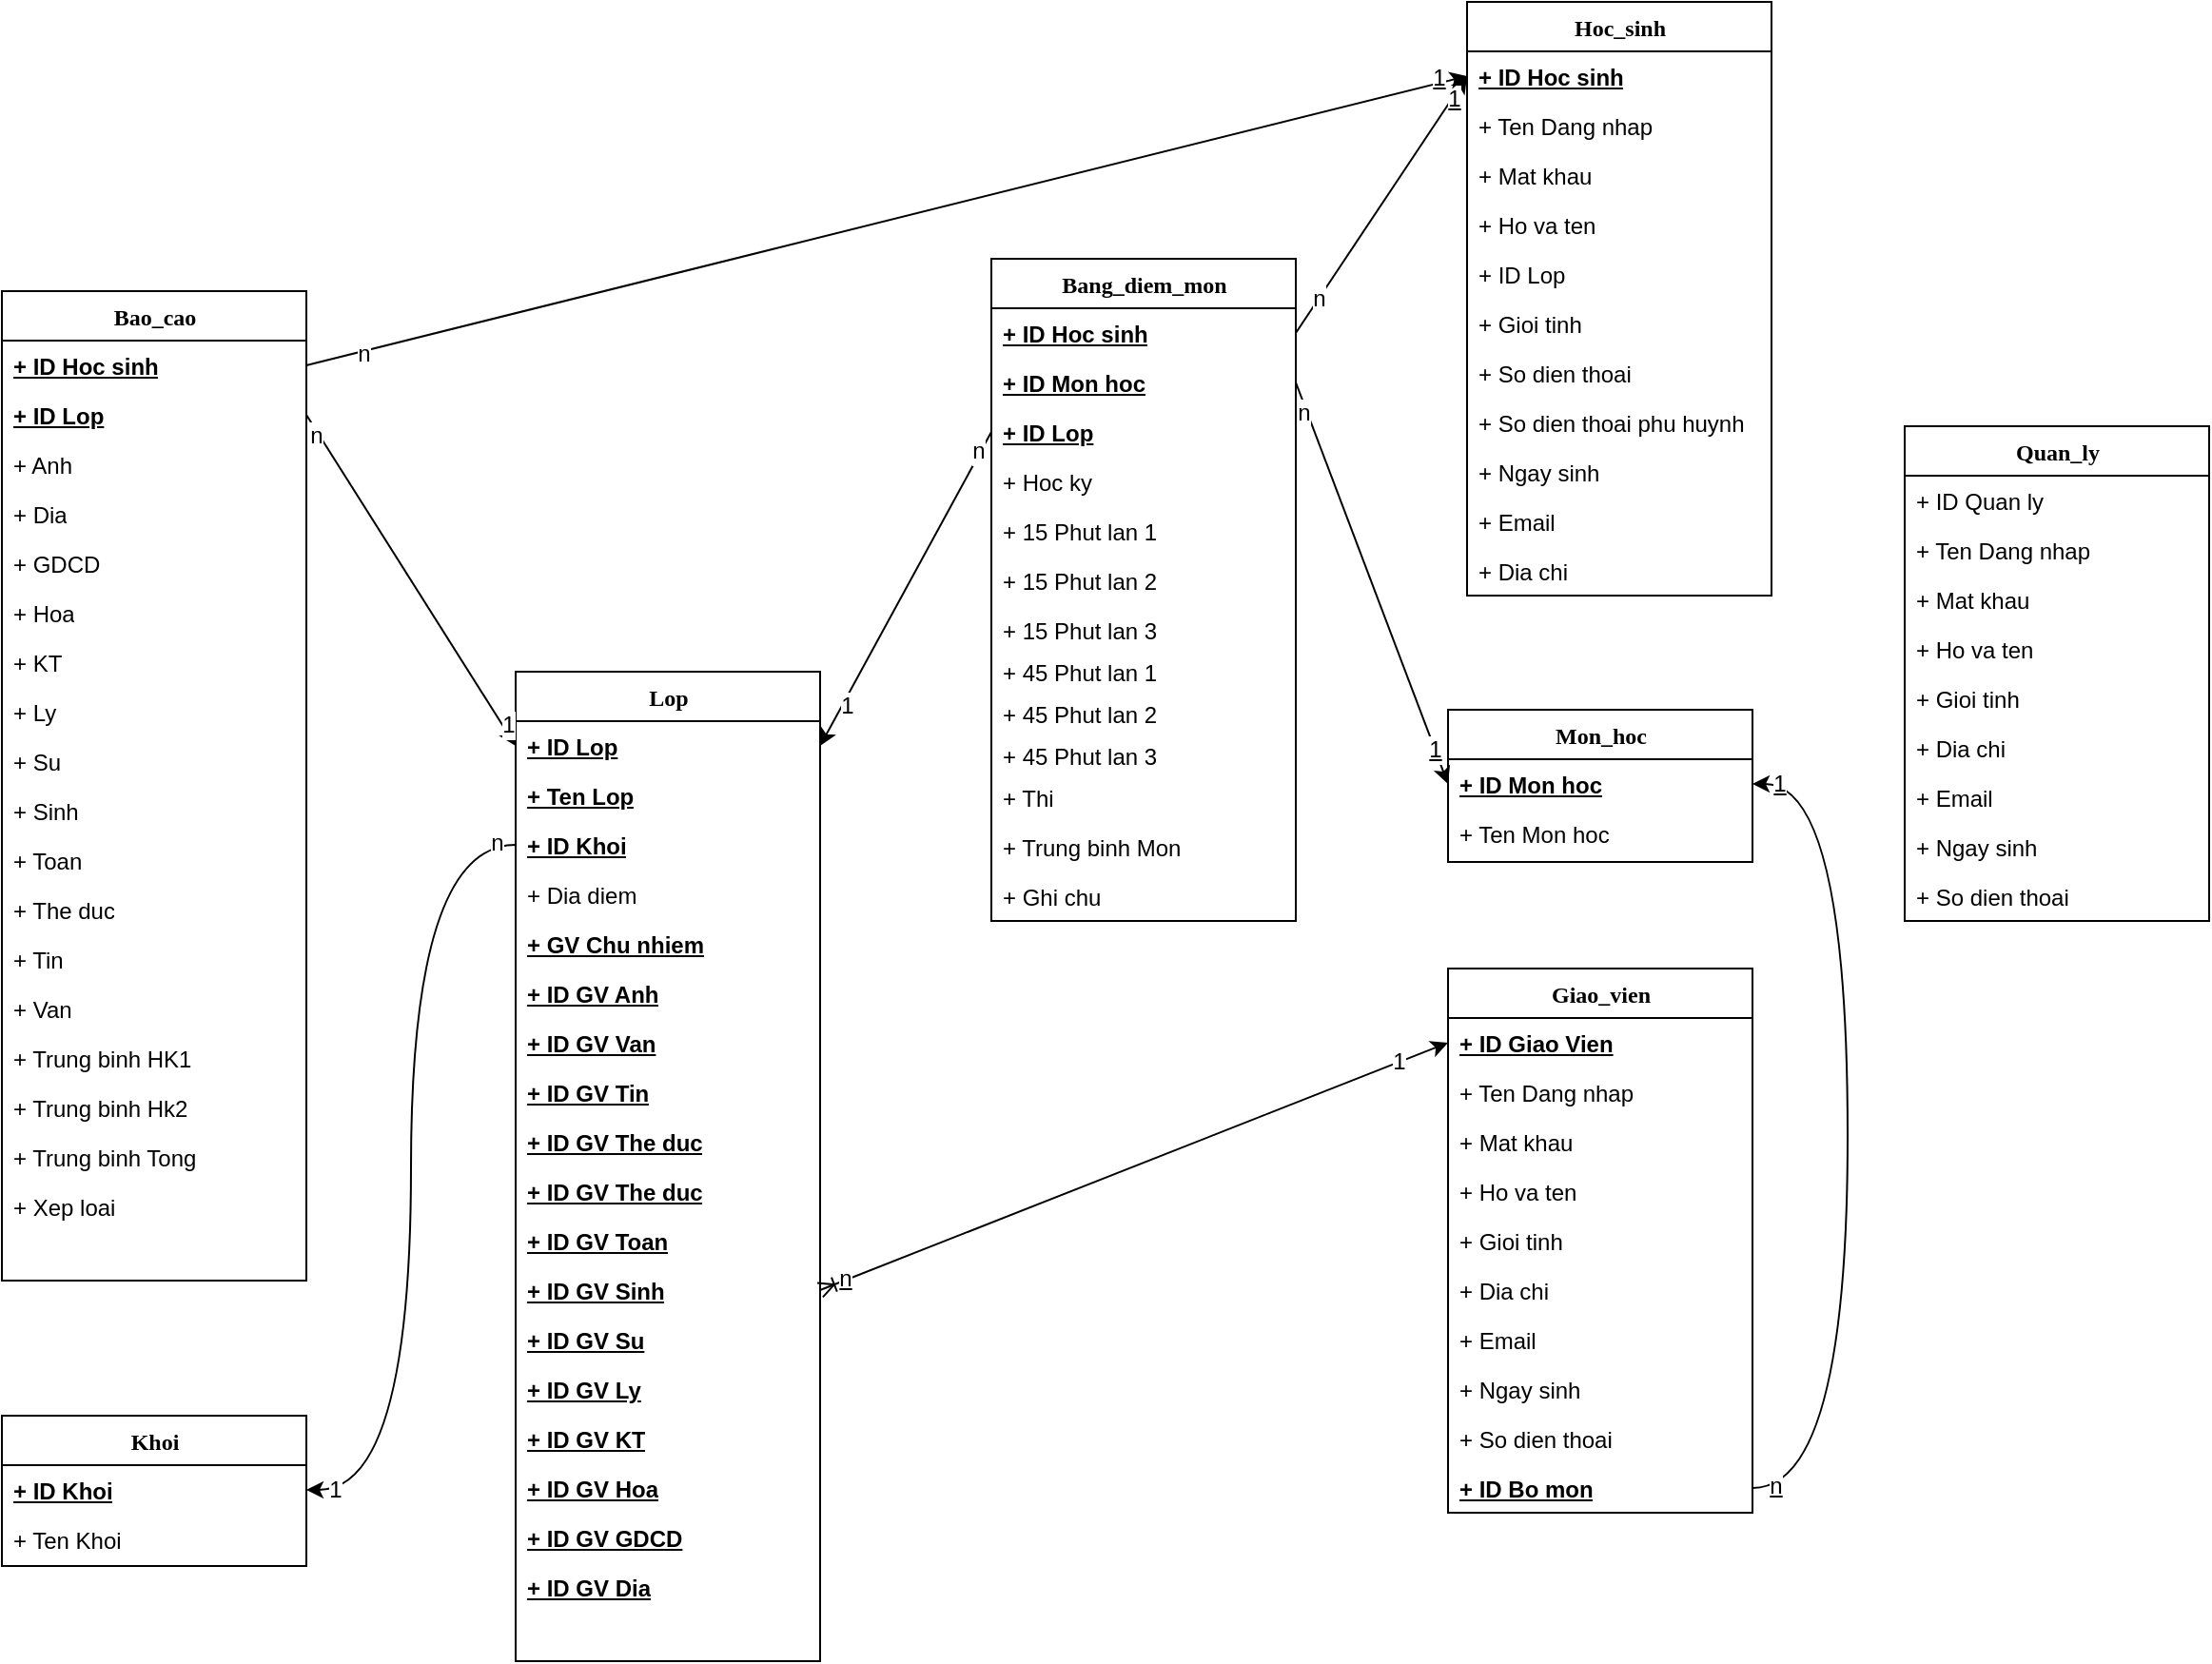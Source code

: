 <mxfile version="12.4.3" type="device" pages="1"><diagram name="Page-1" id="9f46799a-70d6-7492-0946-bef42562c5a5"><mxGraphModel dx="2522" dy="1563" grid="1" gridSize="10" guides="1" tooltips="1" connect="1" arrows="1" fold="1" page="1" pageScale="1" pageWidth="1100" pageHeight="850" background="#ffffff" math="0" shadow="0"><root><mxCell id="0"/><mxCell id="1" parent="0"/><mxCell id="78961159f06e98e8-17" value="Giao_vien" style="swimlane;html=1;fontStyle=1;align=center;verticalAlign=top;childLayout=stackLayout;horizontal=1;startSize=26;horizontalStack=0;resizeParent=1;resizeLast=0;collapsible=1;marginBottom=0;swimlaneFillColor=#ffffff;rounded=0;shadow=0;comic=0;labelBackgroundColor=none;strokeWidth=1;fillColor=none;fontFamily=Verdana;fontSize=12" parent="1" vertex="1"><mxGeometry x="360" y="-94" width="160" height="286" as="geometry"><mxRectangle x="360" y="-94" width="100" height="26" as="alternateBounds"/></mxGeometry></mxCell><mxCell id="78961159f06e98e8-21" value="+ ID Giao Vien" style="text;html=1;strokeColor=none;fillColor=none;align=left;verticalAlign=top;spacingLeft=4;spacingRight=4;whiteSpace=wrap;overflow=hidden;rotatable=0;points=[[0,0.5],[1,0.5]];portConstraint=eastwest;fontStyle=5" parent="78961159f06e98e8-17" vertex="1"><mxGeometry y="26" width="160" height="26" as="geometry"/></mxCell><mxCell id="T9Gsi1MG2eronuH9tcHb-164" value="+ Ten Dang nhap" style="text;html=1;strokeColor=none;fillColor=none;align=left;verticalAlign=top;spacingLeft=4;spacingRight=4;whiteSpace=wrap;overflow=hidden;rotatable=0;points=[[0,0.5],[1,0.5]];portConstraint=eastwest;" parent="78961159f06e98e8-17" vertex="1"><mxGeometry y="52" width="160" height="26" as="geometry"/></mxCell><mxCell id="T9Gsi1MG2eronuH9tcHb-165" value="+ Mat khau" style="text;html=1;strokeColor=none;fillColor=none;align=left;verticalAlign=top;spacingLeft=4;spacingRight=4;whiteSpace=wrap;overflow=hidden;rotatable=0;points=[[0,0.5],[1,0.5]];portConstraint=eastwest;" parent="78961159f06e98e8-17" vertex="1"><mxGeometry y="78" width="160" height="26" as="geometry"/></mxCell><mxCell id="T9Gsi1MG2eronuH9tcHb-166" value="+ Ho va ten" style="text;html=1;strokeColor=none;fillColor=none;align=left;verticalAlign=top;spacingLeft=4;spacingRight=4;whiteSpace=wrap;overflow=hidden;rotatable=0;points=[[0,0.5],[1,0.5]];portConstraint=eastwest;" parent="78961159f06e98e8-17" vertex="1"><mxGeometry y="104" width="160" height="26" as="geometry"/></mxCell><mxCell id="T9Gsi1MG2eronuH9tcHb-167" value="+ Gioi tinh" style="text;html=1;strokeColor=none;fillColor=none;align=left;verticalAlign=top;spacingLeft=4;spacingRight=4;whiteSpace=wrap;overflow=hidden;rotatable=0;points=[[0,0.5],[1,0.5]];portConstraint=eastwest;" parent="78961159f06e98e8-17" vertex="1"><mxGeometry y="130" width="160" height="26" as="geometry"/></mxCell><mxCell id="T9Gsi1MG2eronuH9tcHb-171" value="+ Dia chi" style="text;html=1;strokeColor=none;fillColor=none;align=left;verticalAlign=top;spacingLeft=4;spacingRight=4;whiteSpace=wrap;overflow=hidden;rotatable=0;points=[[0,0.5],[1,0.5]];portConstraint=eastwest;" parent="78961159f06e98e8-17" vertex="1"><mxGeometry y="156" width="160" height="26" as="geometry"/></mxCell><mxCell id="T9Gsi1MG2eronuH9tcHb-170" value="+ Email" style="text;html=1;strokeColor=none;fillColor=none;align=left;verticalAlign=top;spacingLeft=4;spacingRight=4;whiteSpace=wrap;overflow=hidden;rotatable=0;points=[[0,0.5],[1,0.5]];portConstraint=eastwest;" parent="78961159f06e98e8-17" vertex="1"><mxGeometry y="182" width="160" height="26" as="geometry"/></mxCell><mxCell id="T9Gsi1MG2eronuH9tcHb-169" value="+ Ngay sinh" style="text;html=1;strokeColor=none;fillColor=none;align=left;verticalAlign=top;spacingLeft=4;spacingRight=4;whiteSpace=wrap;overflow=hidden;rotatable=0;points=[[0,0.5],[1,0.5]];portConstraint=eastwest;" parent="78961159f06e98e8-17" vertex="1"><mxGeometry y="208" width="160" height="26" as="geometry"/></mxCell><mxCell id="T9Gsi1MG2eronuH9tcHb-168" value="+ So dien thoai" style="text;html=1;strokeColor=none;fillColor=none;align=left;verticalAlign=top;spacingLeft=4;spacingRight=4;whiteSpace=wrap;overflow=hidden;rotatable=0;points=[[0,0.5],[1,0.5]];portConstraint=eastwest;" parent="78961159f06e98e8-17" vertex="1"><mxGeometry y="234" width="160" height="26" as="geometry"/></mxCell><mxCell id="78961159f06e98e8-24" value="+ ID Bo mon" style="text;html=1;strokeColor=none;fillColor=none;align=left;verticalAlign=top;spacingLeft=4;spacingRight=4;whiteSpace=wrap;overflow=hidden;rotatable=0;points=[[0,0.5],[1,0.5]];portConstraint=eastwest;fontStyle=5" parent="78961159f06e98e8-17" vertex="1"><mxGeometry y="260" width="160" height="26" as="geometry"/></mxCell><mxCell id="78961159f06e98e8-30" value="Hoc_sinh" style="swimlane;html=1;fontStyle=1;align=center;verticalAlign=top;childLayout=stackLayout;horizontal=1;startSize=26;horizontalStack=0;resizeParent=1;resizeLast=0;collapsible=1;marginBottom=0;swimlaneFillColor=#ffffff;rounded=0;shadow=0;comic=0;labelBackgroundColor=none;strokeWidth=1;fillColor=none;fontFamily=Verdana;fontSize=12" parent="1" vertex="1"><mxGeometry x="370" y="-602" width="160" height="312" as="geometry"/></mxCell><mxCell id="78961159f06e98e8-31" value="+ ID Hoc sinh" style="text;html=1;strokeColor=none;fillColor=none;align=left;verticalAlign=top;spacingLeft=4;spacingRight=4;whiteSpace=wrap;overflow=hidden;rotatable=0;points=[[0,0.5],[1,0.5]];portConstraint=eastwest;fontStyle=5" parent="78961159f06e98e8-30" vertex="1"><mxGeometry y="26" width="160" height="26" as="geometry"/></mxCell><mxCell id="T9Gsi1MG2eronuH9tcHb-43" value="+ Ten Dang nhap" style="text;html=1;strokeColor=none;fillColor=none;align=left;verticalAlign=top;spacingLeft=4;spacingRight=4;whiteSpace=wrap;overflow=hidden;rotatable=0;points=[[0,0.5],[1,0.5]];portConstraint=eastwest;" parent="78961159f06e98e8-30" vertex="1"><mxGeometry y="52" width="160" height="26" as="geometry"/></mxCell><mxCell id="T9Gsi1MG2eronuH9tcHb-44" value="+ Mat khau" style="text;html=1;strokeColor=none;fillColor=none;align=left;verticalAlign=top;spacingLeft=4;spacingRight=4;whiteSpace=wrap;overflow=hidden;rotatable=0;points=[[0,0.5],[1,0.5]];portConstraint=eastwest;" parent="78961159f06e98e8-30" vertex="1"><mxGeometry y="78" width="160" height="26" as="geometry"/></mxCell><mxCell id="T9Gsi1MG2eronuH9tcHb-46" value="+ Ho va ten" style="text;html=1;strokeColor=none;fillColor=none;align=left;verticalAlign=top;spacingLeft=4;spacingRight=4;whiteSpace=wrap;overflow=hidden;rotatable=0;points=[[0,0.5],[1,0.5]];portConstraint=eastwest;" parent="78961159f06e98e8-30" vertex="1"><mxGeometry y="104" width="160" height="26" as="geometry"/></mxCell><mxCell id="T9Gsi1MG2eronuH9tcHb-8" value="+ ID Lop" style="text;html=1;strokeColor=none;fillColor=none;align=left;verticalAlign=top;spacingLeft=4;spacingRight=4;whiteSpace=wrap;overflow=hidden;rotatable=0;points=[[0,0.5],[1,0.5]];portConstraint=eastwest;" parent="78961159f06e98e8-30" vertex="1"><mxGeometry y="130" width="160" height="26" as="geometry"/></mxCell><mxCell id="78961159f06e98e8-25" value="+ Gioi tinh" style="text;html=1;strokeColor=none;fillColor=none;align=left;verticalAlign=top;spacingLeft=4;spacingRight=4;whiteSpace=wrap;overflow=hidden;rotatable=0;points=[[0,0.5],[1,0.5]];portConstraint=eastwest;" parent="78961159f06e98e8-30" vertex="1"><mxGeometry y="156" width="160" height="26" as="geometry"/></mxCell><mxCell id="T9Gsi1MG2eronuH9tcHb-153" value="+ So dien thoai" style="text;html=1;strokeColor=none;fillColor=none;align=left;verticalAlign=top;spacingLeft=4;spacingRight=4;whiteSpace=wrap;overflow=hidden;rotatable=0;points=[[0,0.5],[1,0.5]];portConstraint=eastwest;" parent="78961159f06e98e8-30" vertex="1"><mxGeometry y="182" width="160" height="26" as="geometry"/></mxCell><mxCell id="T9Gsi1MG2eronuH9tcHb-49" value="+ So dien thoai phu huynh" style="text;html=1;strokeColor=none;fillColor=none;align=left;verticalAlign=top;spacingLeft=4;spacingRight=4;whiteSpace=wrap;overflow=hidden;rotatable=0;points=[[0,0.5],[1,0.5]];portConstraint=eastwest;" parent="78961159f06e98e8-30" vertex="1"><mxGeometry y="208" width="160" height="26" as="geometry"/></mxCell><mxCell id="T9Gsi1MG2eronuH9tcHb-152" value="+ Ngay sinh" style="text;html=1;strokeColor=none;fillColor=none;align=left;verticalAlign=top;spacingLeft=4;spacingRight=4;whiteSpace=wrap;overflow=hidden;rotatable=0;points=[[0,0.5],[1,0.5]];portConstraint=eastwest;" parent="78961159f06e98e8-30" vertex="1"><mxGeometry y="234" width="160" height="26" as="geometry"/></mxCell><mxCell id="T9Gsi1MG2eronuH9tcHb-154" value="+ Email" style="text;html=1;strokeColor=none;fillColor=none;align=left;verticalAlign=top;spacingLeft=4;spacingRight=4;whiteSpace=wrap;overflow=hidden;rotatable=0;points=[[0,0.5],[1,0.5]];portConstraint=eastwest;" parent="78961159f06e98e8-30" vertex="1"><mxGeometry y="260" width="160" height="26" as="geometry"/></mxCell><mxCell id="T9Gsi1MG2eronuH9tcHb-155" value="+ Dia chi" style="text;html=1;strokeColor=none;fillColor=none;align=left;verticalAlign=top;spacingLeft=4;spacingRight=4;whiteSpace=wrap;overflow=hidden;rotatable=0;points=[[0,0.5],[1,0.5]];portConstraint=eastwest;" parent="78961159f06e98e8-30" vertex="1"><mxGeometry y="286" width="160" height="26" as="geometry"/></mxCell><mxCell id="78961159f06e98e8-43" value="Lop" style="swimlane;html=1;fontStyle=1;align=center;verticalAlign=top;childLayout=stackLayout;horizontal=1;startSize=26;horizontalStack=0;resizeParent=1;resizeLast=0;collapsible=1;marginBottom=0;swimlaneFillColor=#ffffff;rounded=0;shadow=0;comic=0;labelBackgroundColor=none;strokeWidth=1;fillColor=none;fontFamily=Verdana;fontSize=12" parent="1" vertex="1"><mxGeometry x="-130" y="-250" width="160" height="520" as="geometry"/></mxCell><mxCell id="78961159f06e98e8-44" value="+ ID Lop" style="text;html=1;strokeColor=none;fillColor=none;align=left;verticalAlign=top;spacingLeft=4;spacingRight=4;whiteSpace=wrap;overflow=hidden;rotatable=0;points=[[0,0.5],[1,0.5]];portConstraint=eastwest;fontStyle=5" parent="78961159f06e98e8-43" vertex="1"><mxGeometry y="26" width="160" height="26" as="geometry"/></mxCell><mxCell id="78961159f06e98e8-45" value="+ Ten Lop" style="text;html=1;strokeColor=none;fillColor=none;align=left;verticalAlign=top;spacingLeft=4;spacingRight=4;whiteSpace=wrap;overflow=hidden;rotatable=0;points=[[0,0.5],[1,0.5]];portConstraint=eastwest;fontStyle=5" parent="78961159f06e98e8-43" vertex="1"><mxGeometry y="52" width="160" height="26" as="geometry"/></mxCell><mxCell id="78961159f06e98e8-50" value="+ ID Khoi" style="text;html=1;strokeColor=none;fillColor=none;align=left;verticalAlign=top;spacingLeft=4;spacingRight=4;whiteSpace=wrap;overflow=hidden;rotatable=0;points=[[0,0.5],[1,0.5]];portConstraint=eastwest;fontStyle=5" parent="78961159f06e98e8-43" vertex="1"><mxGeometry y="78" width="160" height="26" as="geometry"/></mxCell><mxCell id="78961159f06e98e8-49" value="+ Dia diem" style="text;html=1;strokeColor=none;fillColor=none;align=left;verticalAlign=top;spacingLeft=4;spacingRight=4;whiteSpace=wrap;overflow=hidden;rotatable=0;points=[[0,0.5],[1,0.5]];portConstraint=eastwest;" parent="78961159f06e98e8-43" vertex="1"><mxGeometry y="104" width="160" height="26" as="geometry"/></mxCell><mxCell id="T9Gsi1MG2eronuH9tcHb-10" value="+ GV Chu nhiem" style="text;html=1;strokeColor=none;fillColor=none;align=left;verticalAlign=top;spacingLeft=4;spacingRight=4;whiteSpace=wrap;overflow=hidden;rotatable=0;points=[[0,0.5],[1,0.5]];portConstraint=eastwest;fontStyle=5" parent="78961159f06e98e8-43" vertex="1"><mxGeometry y="130" width="160" height="26" as="geometry"/></mxCell><mxCell id="T9Gsi1MG2eronuH9tcHb-193" value="+ ID GV Anh" style="text;html=1;strokeColor=none;fillColor=none;align=left;verticalAlign=top;spacingLeft=4;spacingRight=4;whiteSpace=wrap;overflow=hidden;rotatable=0;points=[[0,0.5],[1,0.5]];portConstraint=eastwest;fontStyle=5" parent="78961159f06e98e8-43" vertex="1"><mxGeometry y="156" width="160" height="26" as="geometry"/></mxCell><mxCell id="T9Gsi1MG2eronuH9tcHb-204" value="+ ID GV Van" style="text;html=1;strokeColor=none;fillColor=none;align=left;verticalAlign=top;spacingLeft=4;spacingRight=4;whiteSpace=wrap;overflow=hidden;rotatable=0;points=[[0,0.5],[1,0.5]];portConstraint=eastwest;fontStyle=5" parent="78961159f06e98e8-43" vertex="1"><mxGeometry y="182" width="160" height="26" as="geometry"/></mxCell><mxCell id="T9Gsi1MG2eronuH9tcHb-203" value="+ ID GV Tin" style="text;html=1;strokeColor=none;fillColor=none;align=left;verticalAlign=top;spacingLeft=4;spacingRight=4;whiteSpace=wrap;overflow=hidden;rotatable=0;points=[[0,0.5],[1,0.5]];portConstraint=eastwest;fontStyle=5" parent="78961159f06e98e8-43" vertex="1"><mxGeometry y="208" width="160" height="26" as="geometry"/></mxCell><mxCell id="T9Gsi1MG2eronuH9tcHb-228" value="+ ID GV The duc" style="text;html=1;strokeColor=none;fillColor=none;align=left;verticalAlign=top;spacingLeft=4;spacingRight=4;whiteSpace=wrap;overflow=hidden;rotatable=0;points=[[0,0.5],[1,0.5]];portConstraint=eastwest;fontStyle=5" parent="78961159f06e98e8-43" vertex="1"><mxGeometry y="234" width="160" height="26" as="geometry"/></mxCell><mxCell id="T9Gsi1MG2eronuH9tcHb-202" value="+ ID GV The duc" style="text;html=1;strokeColor=none;fillColor=none;align=left;verticalAlign=top;spacingLeft=4;spacingRight=4;whiteSpace=wrap;overflow=hidden;rotatable=0;points=[[0,0.5],[1,0.5]];portConstraint=eastwest;fontStyle=5" parent="78961159f06e98e8-43" vertex="1"><mxGeometry y="260" width="160" height="26" as="geometry"/></mxCell><mxCell id="T9Gsi1MG2eronuH9tcHb-201" value="+ ID GV Toan" style="text;html=1;strokeColor=none;fillColor=none;align=left;verticalAlign=top;spacingLeft=4;spacingRight=4;whiteSpace=wrap;overflow=hidden;rotatable=0;points=[[0,0.5],[1,0.5]];portConstraint=eastwest;fontStyle=5" parent="78961159f06e98e8-43" vertex="1"><mxGeometry y="286" width="160" height="26" as="geometry"/></mxCell><mxCell id="T9Gsi1MG2eronuH9tcHb-200" value="+ ID GV Sinh" style="text;html=1;strokeColor=none;fillColor=none;align=left;verticalAlign=top;spacingLeft=4;spacingRight=4;whiteSpace=wrap;overflow=hidden;rotatable=0;points=[[0,0.5],[1,0.5]];portConstraint=eastwest;fontStyle=5" parent="78961159f06e98e8-43" vertex="1"><mxGeometry y="312" width="160" height="26" as="geometry"/></mxCell><mxCell id="T9Gsi1MG2eronuH9tcHb-199" value="+ ID GV Su" style="text;html=1;strokeColor=none;fillColor=none;align=left;verticalAlign=top;spacingLeft=4;spacingRight=4;whiteSpace=wrap;overflow=hidden;rotatable=0;points=[[0,0.5],[1,0.5]];portConstraint=eastwest;fontStyle=5" parent="78961159f06e98e8-43" vertex="1"><mxGeometry y="338" width="160" height="26" as="geometry"/></mxCell><mxCell id="T9Gsi1MG2eronuH9tcHb-198" value="+ ID GV Ly" style="text;html=1;strokeColor=none;fillColor=none;align=left;verticalAlign=top;spacingLeft=4;spacingRight=4;whiteSpace=wrap;overflow=hidden;rotatable=0;points=[[0,0.5],[1,0.5]];portConstraint=eastwest;fontStyle=5" parent="78961159f06e98e8-43" vertex="1"><mxGeometry y="364" width="160" height="26" as="geometry"/></mxCell><mxCell id="T9Gsi1MG2eronuH9tcHb-197" value="+ ID GV KT" style="text;html=1;strokeColor=none;fillColor=none;align=left;verticalAlign=top;spacingLeft=4;spacingRight=4;whiteSpace=wrap;overflow=hidden;rotatable=0;points=[[0,0.5],[1,0.5]];portConstraint=eastwest;fontStyle=5" parent="78961159f06e98e8-43" vertex="1"><mxGeometry y="390" width="160" height="26" as="geometry"/></mxCell><mxCell id="T9Gsi1MG2eronuH9tcHb-196" value="+ ID GV Hoa" style="text;html=1;strokeColor=none;fillColor=none;align=left;verticalAlign=top;spacingLeft=4;spacingRight=4;whiteSpace=wrap;overflow=hidden;rotatable=0;points=[[0,0.5],[1,0.5]];portConstraint=eastwest;fontStyle=5" parent="78961159f06e98e8-43" vertex="1"><mxGeometry y="416" width="160" height="26" as="geometry"/></mxCell><mxCell id="T9Gsi1MG2eronuH9tcHb-195" value="+ ID GV GDCD" style="text;html=1;strokeColor=none;fillColor=none;align=left;verticalAlign=top;spacingLeft=4;spacingRight=4;whiteSpace=wrap;overflow=hidden;rotatable=0;points=[[0,0.5],[1,0.5]];portConstraint=eastwest;fontStyle=5" parent="78961159f06e98e8-43" vertex="1"><mxGeometry y="442" width="160" height="26" as="geometry"/></mxCell><mxCell id="T9Gsi1MG2eronuH9tcHb-194" value="+ ID GV Dia" style="text;html=1;strokeColor=none;fillColor=none;align=left;verticalAlign=top;spacingLeft=4;spacingRight=4;whiteSpace=wrap;overflow=hidden;rotatable=0;points=[[0,0.5],[1,0.5]];portConstraint=eastwest;fontStyle=5" parent="78961159f06e98e8-43" vertex="1"><mxGeometry y="468" width="160" height="26" as="geometry"/></mxCell><mxCell id="78961159f06e98e8-69" value="Bang_diem_mon" style="swimlane;html=1;fontStyle=1;align=center;verticalAlign=top;childLayout=stackLayout;horizontal=1;startSize=26;horizontalStack=0;resizeParent=1;resizeLast=0;collapsible=1;marginBottom=0;swimlaneFillColor=#ffffff;rounded=0;shadow=0;comic=0;labelBackgroundColor=none;strokeWidth=1;fillColor=none;fontFamily=Verdana;fontSize=12" parent="1" vertex="1"><mxGeometry x="120" y="-467" width="160" height="348" as="geometry"/></mxCell><mxCell id="78961159f06e98e8-74" value="+ ID Hoc sinh" style="text;html=1;strokeColor=none;fillColor=none;align=left;verticalAlign=top;spacingLeft=4;spacingRight=4;whiteSpace=wrap;overflow=hidden;rotatable=0;points=[[0,0.5],[1,0.5]];portConstraint=eastwest;fontStyle=5" parent="78961159f06e98e8-69" vertex="1"><mxGeometry y="26" width="160" height="26" as="geometry"/></mxCell><mxCell id="78961159f06e98e8-71" value="+ ID Mon hoc" style="text;html=1;strokeColor=none;fillColor=none;align=left;verticalAlign=top;spacingLeft=4;spacingRight=4;whiteSpace=wrap;overflow=hidden;rotatable=0;points=[[0,0.5],[1,0.5]];portConstraint=eastwest;fontStyle=5" parent="78961159f06e98e8-69" vertex="1"><mxGeometry y="52" width="160" height="26" as="geometry"/></mxCell><mxCell id="T9Gsi1MG2eronuH9tcHb-50" value="+ ID Lop" style="text;html=1;strokeColor=none;fillColor=none;align=left;verticalAlign=top;spacingLeft=4;spacingRight=4;whiteSpace=wrap;overflow=hidden;rotatable=0;points=[[0,0.5],[1,0.5]];portConstraint=eastwest;fontStyle=5" parent="78961159f06e98e8-69" vertex="1"><mxGeometry y="78" width="160" height="26" as="geometry"/></mxCell><mxCell id="T9Gsi1MG2eronuH9tcHb-60" value="+ Hoc ky" style="text;html=1;strokeColor=none;fillColor=none;align=left;verticalAlign=top;spacingLeft=4;spacingRight=4;whiteSpace=wrap;overflow=hidden;rotatable=0;points=[[0,0.5],[1,0.5]];portConstraint=eastwest;" parent="78961159f06e98e8-69" vertex="1"><mxGeometry y="104" width="160" height="26" as="geometry"/></mxCell><mxCell id="78961159f06e98e8-75" value="+ 15 Phut lan 1" style="text;html=1;strokeColor=none;fillColor=none;align=left;verticalAlign=top;spacingLeft=4;spacingRight=4;whiteSpace=wrap;overflow=hidden;rotatable=0;points=[[0,0.5],[1,0.5]];portConstraint=eastwest;" parent="78961159f06e98e8-69" vertex="1"><mxGeometry y="130" width="160" height="26" as="geometry"/></mxCell><mxCell id="T9Gsi1MG2eronuH9tcHb-51" value="+ 15 Phut lan 2" style="text;html=1;strokeColor=none;fillColor=none;align=left;verticalAlign=top;spacingLeft=4;spacingRight=4;whiteSpace=wrap;overflow=hidden;rotatable=0;points=[[0,0.5],[1,0.5]];portConstraint=eastwest;" parent="78961159f06e98e8-69" vertex="1"><mxGeometry y="156" width="160" height="26" as="geometry"/></mxCell><mxCell id="T9Gsi1MG2eronuH9tcHb-52" value="+ 15 Phut lan 3" style="text;html=1;strokeColor=none;fillColor=none;align=left;verticalAlign=top;spacingLeft=4;spacingRight=4;whiteSpace=wrap;overflow=hidden;rotatable=0;points=[[0,0.5],[1,0.5]];portConstraint=eastwest;" parent="78961159f06e98e8-69" vertex="1"><mxGeometry y="182" width="160" height="22" as="geometry"/></mxCell><mxCell id="T9Gsi1MG2eronuH9tcHb-53" value="+ 45 Phut lan 1" style="text;html=1;strokeColor=none;fillColor=none;align=left;verticalAlign=top;spacingLeft=4;spacingRight=4;whiteSpace=wrap;overflow=hidden;rotatable=0;points=[[0,0.5],[1,0.5]];portConstraint=eastwest;" parent="78961159f06e98e8-69" vertex="1"><mxGeometry y="204" width="160" height="22" as="geometry"/></mxCell><mxCell id="T9Gsi1MG2eronuH9tcHb-54" value="+ 45 Phut lan 2" style="text;html=1;strokeColor=none;fillColor=none;align=left;verticalAlign=top;spacingLeft=4;spacingRight=4;whiteSpace=wrap;overflow=hidden;rotatable=0;points=[[0,0.5],[1,0.5]];portConstraint=eastwest;" parent="78961159f06e98e8-69" vertex="1"><mxGeometry y="226" width="160" height="22" as="geometry"/></mxCell><mxCell id="T9Gsi1MG2eronuH9tcHb-56" value="+ 45 Phut lan 3" style="text;html=1;strokeColor=none;fillColor=none;align=left;verticalAlign=top;spacingLeft=4;spacingRight=4;whiteSpace=wrap;overflow=hidden;rotatable=0;points=[[0,0.5],[1,0.5]];portConstraint=eastwest;" parent="78961159f06e98e8-69" vertex="1"><mxGeometry y="248" width="160" height="22" as="geometry"/></mxCell><mxCell id="78961159f06e98e8-76" value="+ Thi" style="text;html=1;strokeColor=none;fillColor=none;align=left;verticalAlign=top;spacingLeft=4;spacingRight=4;whiteSpace=wrap;overflow=hidden;rotatable=0;points=[[0,0.5],[1,0.5]];portConstraint=eastwest;" parent="78961159f06e98e8-69" vertex="1"><mxGeometry y="270" width="160" height="26" as="geometry"/></mxCell><mxCell id="T9Gsi1MG2eronuH9tcHb-110" value="+ Trung binh Mon" style="text;html=1;strokeColor=none;fillColor=none;align=left;verticalAlign=top;spacingLeft=4;spacingRight=4;whiteSpace=wrap;overflow=hidden;rotatable=0;points=[[0,0.5],[1,0.5]];portConstraint=eastwest;" parent="78961159f06e98e8-69" vertex="1"><mxGeometry y="296" width="160" height="26" as="geometry"/></mxCell><mxCell id="T9Gsi1MG2eronuH9tcHb-59" value="+ Ghi chu" style="text;html=1;strokeColor=none;fillColor=none;align=left;verticalAlign=top;spacingLeft=4;spacingRight=4;whiteSpace=wrap;overflow=hidden;rotatable=0;points=[[0,0.5],[1,0.5]];portConstraint=eastwest;" parent="78961159f06e98e8-69" vertex="1"><mxGeometry y="322" width="160" height="26" as="geometry"/></mxCell><mxCell id="78961159f06e98e8-82" value="Quan_ly" style="swimlane;html=1;fontStyle=1;align=center;verticalAlign=top;childLayout=stackLayout;horizontal=1;startSize=26;horizontalStack=0;resizeParent=1;resizeLast=0;collapsible=1;marginBottom=0;swimlaneFillColor=#ffffff;rounded=0;shadow=0;comic=0;labelBackgroundColor=none;strokeWidth=1;fillColor=none;fontFamily=Verdana;fontSize=12" parent="1" vertex="1"><mxGeometry x="600" y="-379" width="160" height="260" as="geometry"/></mxCell><mxCell id="78961159f06e98e8-83" value="+ ID Quan ly" style="text;html=1;strokeColor=none;fillColor=none;align=left;verticalAlign=top;spacingLeft=4;spacingRight=4;whiteSpace=wrap;overflow=hidden;rotatable=0;points=[[0,0.5],[1,0.5]];portConstraint=eastwest;" parent="78961159f06e98e8-82" vertex="1"><mxGeometry y="26" width="160" height="26" as="geometry"/></mxCell><mxCell id="T9Gsi1MG2eronuH9tcHb-183" value="+ Ten Dang nhap" style="text;html=1;strokeColor=none;fillColor=none;align=left;verticalAlign=top;spacingLeft=4;spacingRight=4;whiteSpace=wrap;overflow=hidden;rotatable=0;points=[[0,0.5],[1,0.5]];portConstraint=eastwest;" parent="78961159f06e98e8-82" vertex="1"><mxGeometry y="52" width="160" height="26" as="geometry"/></mxCell><mxCell id="T9Gsi1MG2eronuH9tcHb-185" value="+ Mat khau" style="text;html=1;strokeColor=none;fillColor=none;align=left;verticalAlign=top;spacingLeft=4;spacingRight=4;whiteSpace=wrap;overflow=hidden;rotatable=0;points=[[0,0.5],[1,0.5]];portConstraint=eastwest;" parent="78961159f06e98e8-82" vertex="1"><mxGeometry y="78" width="160" height="26" as="geometry"/></mxCell><mxCell id="T9Gsi1MG2eronuH9tcHb-186" value="+ Ho va ten" style="text;html=1;strokeColor=none;fillColor=none;align=left;verticalAlign=top;spacingLeft=4;spacingRight=4;whiteSpace=wrap;overflow=hidden;rotatable=0;points=[[0,0.5],[1,0.5]];portConstraint=eastwest;" parent="78961159f06e98e8-82" vertex="1"><mxGeometry y="104" width="160" height="26" as="geometry"/></mxCell><mxCell id="T9Gsi1MG2eronuH9tcHb-187" value="+ Gioi tinh" style="text;html=1;strokeColor=none;fillColor=none;align=left;verticalAlign=top;spacingLeft=4;spacingRight=4;whiteSpace=wrap;overflow=hidden;rotatable=0;points=[[0,0.5],[1,0.5]];portConstraint=eastwest;" parent="78961159f06e98e8-82" vertex="1"><mxGeometry y="130" width="160" height="26" as="geometry"/></mxCell><mxCell id="T9Gsi1MG2eronuH9tcHb-188" value="+ Dia chi" style="text;html=1;strokeColor=none;fillColor=none;align=left;verticalAlign=top;spacingLeft=4;spacingRight=4;whiteSpace=wrap;overflow=hidden;rotatable=0;points=[[0,0.5],[1,0.5]];portConstraint=eastwest;" parent="78961159f06e98e8-82" vertex="1"><mxGeometry y="156" width="160" height="26" as="geometry"/></mxCell><mxCell id="T9Gsi1MG2eronuH9tcHb-189" value="+ Email" style="text;html=1;strokeColor=none;fillColor=none;align=left;verticalAlign=top;spacingLeft=4;spacingRight=4;whiteSpace=wrap;overflow=hidden;rotatable=0;points=[[0,0.5],[1,0.5]];portConstraint=eastwest;" parent="78961159f06e98e8-82" vertex="1"><mxGeometry y="182" width="160" height="26" as="geometry"/></mxCell><mxCell id="T9Gsi1MG2eronuH9tcHb-190" value="+ Ngay sinh" style="text;html=1;strokeColor=none;fillColor=none;align=left;verticalAlign=top;spacingLeft=4;spacingRight=4;whiteSpace=wrap;overflow=hidden;rotatable=0;points=[[0,0.5],[1,0.5]];portConstraint=eastwest;" parent="78961159f06e98e8-82" vertex="1"><mxGeometry y="208" width="160" height="26" as="geometry"/></mxCell><mxCell id="T9Gsi1MG2eronuH9tcHb-184" value="+ So dien thoai" style="text;html=1;strokeColor=none;fillColor=none;align=left;verticalAlign=top;spacingLeft=4;spacingRight=4;whiteSpace=wrap;overflow=hidden;rotatable=0;points=[[0,0.5],[1,0.5]];portConstraint=eastwest;" parent="78961159f06e98e8-82" vertex="1"><mxGeometry y="234" width="160" height="26" as="geometry"/></mxCell><mxCell id="T9Gsi1MG2eronuH9tcHb-27" value="Mon_hoc" style="swimlane;html=1;fontStyle=1;align=center;verticalAlign=top;childLayout=stackLayout;horizontal=1;startSize=26;horizontalStack=0;resizeParent=1;resizeLast=0;collapsible=1;marginBottom=0;swimlaneFillColor=#ffffff;rounded=0;shadow=0;comic=0;labelBackgroundColor=none;strokeWidth=1;fillColor=none;fontFamily=Verdana;fontSize=12" parent="1" vertex="1"><mxGeometry x="360" y="-230" width="160" height="80" as="geometry"/></mxCell><mxCell id="T9Gsi1MG2eronuH9tcHb-28" value="+ ID Mon hoc" style="text;html=1;strokeColor=none;fillColor=none;align=left;verticalAlign=top;spacingLeft=4;spacingRight=4;whiteSpace=wrap;overflow=hidden;rotatable=0;points=[[0,0.5],[1,0.5]];portConstraint=eastwest;fontStyle=5" parent="T9Gsi1MG2eronuH9tcHb-27" vertex="1"><mxGeometry y="26" width="160" height="26" as="geometry"/></mxCell><mxCell id="T9Gsi1MG2eronuH9tcHb-29" value="+ Ten Mon hoc" style="text;html=1;strokeColor=none;fillColor=none;align=left;verticalAlign=top;spacingLeft=4;spacingRight=4;whiteSpace=wrap;overflow=hidden;rotatable=0;points=[[0,0.5],[1,0.5]];portConstraint=eastwest;" parent="T9Gsi1MG2eronuH9tcHb-27" vertex="1"><mxGeometry y="52" width="160" height="26" as="geometry"/></mxCell><mxCell id="T9Gsi1MG2eronuH9tcHb-61" value="Bao_cao" style="swimlane;html=1;fontStyle=1;align=center;verticalAlign=top;childLayout=stackLayout;horizontal=1;startSize=26;horizontalStack=0;resizeParent=1;resizeLast=0;collapsible=1;marginBottom=0;swimlaneFillColor=#ffffff;rounded=0;shadow=0;comic=0;labelBackgroundColor=none;strokeWidth=1;fillColor=none;fontFamily=Verdana;fontSize=12" parent="1" vertex="1"><mxGeometry x="-400" y="-450" width="160" height="520" as="geometry"/></mxCell><mxCell id="T9Gsi1MG2eronuH9tcHb-62" value="+ ID Hoc sinh" style="text;html=1;strokeColor=none;fillColor=none;align=left;verticalAlign=top;spacingLeft=4;spacingRight=4;whiteSpace=wrap;overflow=hidden;rotatable=0;points=[[0,0.5],[1,0.5]];portConstraint=eastwest;fontStyle=5" parent="T9Gsi1MG2eronuH9tcHb-61" vertex="1"><mxGeometry y="26" width="160" height="26" as="geometry"/></mxCell><mxCell id="T9Gsi1MG2eronuH9tcHb-64" value="+ ID Lop" style="text;html=1;strokeColor=none;fillColor=none;align=left;verticalAlign=top;spacingLeft=4;spacingRight=4;whiteSpace=wrap;overflow=hidden;rotatable=0;points=[[0,0.5],[1,0.5]];portConstraint=eastwest;fontStyle=5" parent="T9Gsi1MG2eronuH9tcHb-61" vertex="1"><mxGeometry y="52" width="160" height="26" as="geometry"/></mxCell><mxCell id="T9Gsi1MG2eronuH9tcHb-66" value="+ Anh" style="text;html=1;strokeColor=none;fillColor=none;align=left;verticalAlign=top;spacingLeft=4;spacingRight=4;whiteSpace=wrap;overflow=hidden;rotatable=0;points=[[0,0.5],[1,0.5]];portConstraint=eastwest;" parent="T9Gsi1MG2eronuH9tcHb-61" vertex="1"><mxGeometry y="78" width="160" height="26" as="geometry"/></mxCell><mxCell id="T9Gsi1MG2eronuH9tcHb-83" value="+ Dia" style="text;html=1;strokeColor=none;fillColor=none;align=left;verticalAlign=top;spacingLeft=4;spacingRight=4;whiteSpace=wrap;overflow=hidden;rotatable=0;points=[[0,0.5],[1,0.5]];portConstraint=eastwest;" parent="T9Gsi1MG2eronuH9tcHb-61" vertex="1"><mxGeometry y="104" width="160" height="26" as="geometry"/></mxCell><mxCell id="T9Gsi1MG2eronuH9tcHb-82" value="+ GDCD" style="text;html=1;strokeColor=none;fillColor=none;align=left;verticalAlign=top;spacingLeft=4;spacingRight=4;whiteSpace=wrap;overflow=hidden;rotatable=0;points=[[0,0.5],[1,0.5]];portConstraint=eastwest;" parent="T9Gsi1MG2eronuH9tcHb-61" vertex="1"><mxGeometry y="130" width="160" height="26" as="geometry"/></mxCell><mxCell id="T9Gsi1MG2eronuH9tcHb-97" value="+ Hoa" style="text;html=1;strokeColor=none;fillColor=none;align=left;verticalAlign=top;spacingLeft=4;spacingRight=4;whiteSpace=wrap;overflow=hidden;rotatable=0;points=[[0,0.5],[1,0.5]];portConstraint=eastwest;" parent="T9Gsi1MG2eronuH9tcHb-61" vertex="1"><mxGeometry y="156" width="160" height="26" as="geometry"/></mxCell><mxCell id="T9Gsi1MG2eronuH9tcHb-100" value="+ KT" style="text;html=1;strokeColor=none;fillColor=none;align=left;verticalAlign=top;spacingLeft=4;spacingRight=4;whiteSpace=wrap;overflow=hidden;rotatable=0;points=[[0,0.5],[1,0.5]];portConstraint=eastwest;" parent="T9Gsi1MG2eronuH9tcHb-61" vertex="1"><mxGeometry y="182" width="160" height="26" as="geometry"/></mxCell><mxCell id="T9Gsi1MG2eronuH9tcHb-101" value="+ Ly" style="text;html=1;strokeColor=none;fillColor=none;align=left;verticalAlign=top;spacingLeft=4;spacingRight=4;whiteSpace=wrap;overflow=hidden;rotatable=0;points=[[0,0.5],[1,0.5]];portConstraint=eastwest;" parent="T9Gsi1MG2eronuH9tcHb-61" vertex="1"><mxGeometry y="208" width="160" height="26" as="geometry"/></mxCell><mxCell id="T9Gsi1MG2eronuH9tcHb-102" value="+ Su" style="text;html=1;strokeColor=none;fillColor=none;align=left;verticalAlign=top;spacingLeft=4;spacingRight=4;whiteSpace=wrap;overflow=hidden;rotatable=0;points=[[0,0.5],[1,0.5]];portConstraint=eastwest;" parent="T9Gsi1MG2eronuH9tcHb-61" vertex="1"><mxGeometry y="234" width="160" height="26" as="geometry"/></mxCell><mxCell id="T9Gsi1MG2eronuH9tcHb-103" value="+ Sinh" style="text;html=1;strokeColor=none;fillColor=none;align=left;verticalAlign=top;spacingLeft=4;spacingRight=4;whiteSpace=wrap;overflow=hidden;rotatable=0;points=[[0,0.5],[1,0.5]];portConstraint=eastwest;" parent="T9Gsi1MG2eronuH9tcHb-61" vertex="1"><mxGeometry y="260" width="160" height="26" as="geometry"/></mxCell><mxCell id="T9Gsi1MG2eronuH9tcHb-104" value="+ Toan" style="text;html=1;strokeColor=none;fillColor=none;align=left;verticalAlign=top;spacingLeft=4;spacingRight=4;whiteSpace=wrap;overflow=hidden;rotatable=0;points=[[0,0.5],[1,0.5]];portConstraint=eastwest;" parent="T9Gsi1MG2eronuH9tcHb-61" vertex="1"><mxGeometry y="286" width="160" height="26" as="geometry"/></mxCell><mxCell id="T9Gsi1MG2eronuH9tcHb-105" value="+ The duc" style="text;html=1;strokeColor=none;fillColor=none;align=left;verticalAlign=top;spacingLeft=4;spacingRight=4;whiteSpace=wrap;overflow=hidden;rotatable=0;points=[[0,0.5],[1,0.5]];portConstraint=eastwest;" parent="T9Gsi1MG2eronuH9tcHb-61" vertex="1"><mxGeometry y="312" width="160" height="26" as="geometry"/></mxCell><mxCell id="T9Gsi1MG2eronuH9tcHb-106" value="+ Tin" style="text;html=1;strokeColor=none;fillColor=none;align=left;verticalAlign=top;spacingLeft=4;spacingRight=4;whiteSpace=wrap;overflow=hidden;rotatable=0;points=[[0,0.5],[1,0.5]];portConstraint=eastwest;" parent="T9Gsi1MG2eronuH9tcHb-61" vertex="1"><mxGeometry y="338" width="160" height="26" as="geometry"/></mxCell><mxCell id="T9Gsi1MG2eronuH9tcHb-107" value="+ Van" style="text;html=1;strokeColor=none;fillColor=none;align=left;verticalAlign=top;spacingLeft=4;spacingRight=4;whiteSpace=wrap;overflow=hidden;rotatable=0;points=[[0,0.5],[1,0.5]];portConstraint=eastwest;fontStyle=0" parent="T9Gsi1MG2eronuH9tcHb-61" vertex="1"><mxGeometry y="364" width="160" height="26" as="geometry"/></mxCell><mxCell id="T9Gsi1MG2eronuH9tcHb-99" value="+ Trung binh HK1" style="text;html=1;strokeColor=none;fillColor=none;align=left;verticalAlign=top;spacingLeft=4;spacingRight=4;whiteSpace=wrap;overflow=hidden;rotatable=0;points=[[0,0.5],[1,0.5]];portConstraint=eastwest;" parent="T9Gsi1MG2eronuH9tcHb-61" vertex="1"><mxGeometry y="390" width="160" height="26" as="geometry"/></mxCell><mxCell id="T9Gsi1MG2eronuH9tcHb-81" value="+ Trung binh Hk2" style="text;html=1;strokeColor=none;fillColor=none;align=left;verticalAlign=top;spacingLeft=4;spacingRight=4;whiteSpace=wrap;overflow=hidden;rotatable=0;points=[[0,0.5],[1,0.5]];portConstraint=eastwest;" parent="T9Gsi1MG2eronuH9tcHb-61" vertex="1"><mxGeometry y="416" width="160" height="26" as="geometry"/></mxCell><mxCell id="T9Gsi1MG2eronuH9tcHb-108" value="+ Trung binh Tong" style="text;html=1;strokeColor=none;fillColor=none;align=left;verticalAlign=top;spacingLeft=4;spacingRight=4;whiteSpace=wrap;overflow=hidden;rotatable=0;points=[[0,0.5],[1,0.5]];portConstraint=eastwest;" parent="T9Gsi1MG2eronuH9tcHb-61" vertex="1"><mxGeometry y="442" width="160" height="26" as="geometry"/></mxCell><mxCell id="T9Gsi1MG2eronuH9tcHb-109" value="+ Xep loai" style="text;html=1;strokeColor=none;fillColor=none;align=left;verticalAlign=top;spacingLeft=4;spacingRight=4;whiteSpace=wrap;overflow=hidden;rotatable=0;points=[[0,0.5],[1,0.5]];portConstraint=eastwest;" parent="T9Gsi1MG2eronuH9tcHb-61" vertex="1"><mxGeometry y="468" width="160" height="26" as="geometry"/></mxCell><mxCell id="T9Gsi1MG2eronuH9tcHb-111" value="Khoi" style="swimlane;html=1;fontStyle=1;align=center;verticalAlign=top;childLayout=stackLayout;horizontal=1;startSize=26;horizontalStack=0;resizeParent=1;resizeLast=0;collapsible=1;marginBottom=0;swimlaneFillColor=#ffffff;rounded=0;shadow=0;comic=0;labelBackgroundColor=none;strokeWidth=1;fillColor=none;fontFamily=Verdana;fontSize=12" parent="1" vertex="1"><mxGeometry x="-400" y="141" width="160" height="79" as="geometry"/></mxCell><mxCell id="T9Gsi1MG2eronuH9tcHb-112" value="+ ID Khoi" style="text;html=1;strokeColor=none;fillColor=none;align=left;verticalAlign=top;spacingLeft=4;spacingRight=4;whiteSpace=wrap;overflow=hidden;rotatable=0;points=[[0,0.5],[1,0.5]];portConstraint=eastwest;fontStyle=5" parent="T9Gsi1MG2eronuH9tcHb-111" vertex="1"><mxGeometry y="26" width="160" height="26" as="geometry"/></mxCell><mxCell id="T9Gsi1MG2eronuH9tcHb-113" value="+ Ten Khoi" style="text;html=1;strokeColor=none;fillColor=none;align=left;verticalAlign=top;spacingLeft=4;spacingRight=4;whiteSpace=wrap;overflow=hidden;rotatable=0;points=[[0,0.5],[1,0.5]];portConstraint=eastwest;" parent="T9Gsi1MG2eronuH9tcHb-111" vertex="1"><mxGeometry y="52" width="160" height="26" as="geometry"/></mxCell><mxCell id="T9Gsi1MG2eronuH9tcHb-144" style="edgeStyle=none;rounded=0;orthogonalLoop=1;jettySize=auto;html=1;exitX=0;exitY=0.5;exitDx=0;exitDy=0;entryX=1;entryY=0.5;entryDx=0;entryDy=0;startArrow=classic;startFill=1;endArrow=none;endFill=0;" parent="1" source="78961159f06e98e8-31" target="78961159f06e98e8-74" edge="1"><mxGeometry relative="1" as="geometry"/></mxCell><mxCell id="T9Gsi1MG2eronuH9tcHb-242" value="1" style="text;html=1;align=center;verticalAlign=middle;resizable=0;points=[];;labelBackgroundColor=#ffffff;fontStyle=4" parent="T9Gsi1MG2eronuH9tcHb-144" vertex="1" connectable="0"><mxGeometry x="-0.829" y="1" relative="1" as="geometry"><mxPoint as="offset"/></mxGeometry></mxCell><mxCell id="T9Gsi1MG2eronuH9tcHb-243" value="n" style="text;html=1;align=center;verticalAlign=middle;resizable=0;points=[];;labelBackgroundColor=#ffffff;" parent="T9Gsi1MG2eronuH9tcHb-144" vertex="1" connectable="0"><mxGeometry x="0.733" relative="1" as="geometry"><mxPoint as="offset"/></mxGeometry></mxCell><mxCell id="T9Gsi1MG2eronuH9tcHb-145" style="edgeStyle=none;rounded=0;orthogonalLoop=1;jettySize=auto;html=1;exitX=1;exitY=0.5;exitDx=0;exitDy=0;entryX=0;entryY=0.5;entryDx=0;entryDy=0;startArrow=classic;startFill=1;endArrow=none;endFill=0;" parent="1" source="78961159f06e98e8-44" target="T9Gsi1MG2eronuH9tcHb-50" edge="1"><mxGeometry relative="1" as="geometry"/></mxCell><mxCell id="T9Gsi1MG2eronuH9tcHb-237" value="1" style="text;html=1;align=center;verticalAlign=middle;resizable=0;points=[];;labelBackgroundColor=#ffffff;" parent="T9Gsi1MG2eronuH9tcHb-145" vertex="1" connectable="0"><mxGeometry x="-0.733" y="-2" relative="1" as="geometry"><mxPoint as="offset"/></mxGeometry></mxCell><mxCell id="T9Gsi1MG2eronuH9tcHb-238" value="n" style="text;html=1;align=center;verticalAlign=middle;resizable=0;points=[];;labelBackgroundColor=#ffffff;" parent="T9Gsi1MG2eronuH9tcHb-145" vertex="1" connectable="0"><mxGeometry x="0.866" y="2" relative="1" as="geometry"><mxPoint as="offset"/></mxGeometry></mxCell><mxCell id="T9Gsi1MG2eronuH9tcHb-146" style="edgeStyle=none;rounded=0;orthogonalLoop=1;jettySize=auto;html=1;exitX=0;exitY=0.5;exitDx=0;exitDy=0;entryX=1;entryY=0.5;entryDx=0;entryDy=0;startArrow=classic;startFill=1;endArrow=none;endFill=0;" parent="1" source="78961159f06e98e8-44" target="T9Gsi1MG2eronuH9tcHb-64" edge="1"><mxGeometry relative="1" as="geometry"/></mxCell><mxCell id="T9Gsi1MG2eronuH9tcHb-233" value="n" style="text;html=1;align=center;verticalAlign=middle;resizable=0;points=[];;labelBackgroundColor=#ffffff;" parent="T9Gsi1MG2eronuH9tcHb-146" vertex="1" connectable="0"><mxGeometry x="0.884" y="2" relative="1" as="geometry"><mxPoint as="offset"/></mxGeometry></mxCell><mxCell id="T9Gsi1MG2eronuH9tcHb-234" value="1" style="text;html=1;align=center;verticalAlign=middle;resizable=0;points=[];;labelBackgroundColor=#ffffff;" parent="T9Gsi1MG2eronuH9tcHb-146" vertex="1" connectable="0"><mxGeometry x="-0.884" y="-2" relative="1" as="geometry"><mxPoint as="offset"/></mxGeometry></mxCell><mxCell id="T9Gsi1MG2eronuH9tcHb-192" style="edgeStyle=none;rounded=0;orthogonalLoop=1;jettySize=auto;html=1;exitX=0;exitY=0.5;exitDx=0;exitDy=0;entryX=1;entryY=0.5;entryDx=0;entryDy=0;startArrow=classic;startFill=1;endArrow=none;endFill=0;" parent="1" source="78961159f06e98e8-31" target="T9Gsi1MG2eronuH9tcHb-62" edge="1"><mxGeometry relative="1" as="geometry"/></mxCell><mxCell id="T9Gsi1MG2eronuH9tcHb-235" value="1" style="text;html=1;align=center;verticalAlign=middle;resizable=0;points=[];;labelBackgroundColor=#ffffff;fontStyle=4" parent="T9Gsi1MG2eronuH9tcHb-192" vertex="1" connectable="0"><mxGeometry x="-0.953" y="-3" relative="1" as="geometry"><mxPoint as="offset"/></mxGeometry></mxCell><mxCell id="T9Gsi1MG2eronuH9tcHb-236" value="n" style="text;html=1;align=center;verticalAlign=middle;resizable=0;points=[];;labelBackgroundColor=#ffffff;" parent="T9Gsi1MG2eronuH9tcHb-192" vertex="1" connectable="0"><mxGeometry x="0.903" y="1" relative="1" as="geometry"><mxPoint as="offset"/></mxGeometry></mxCell><mxCell id="T9Gsi1MG2eronuH9tcHb-205" style="edgeStyle=none;rounded=0;orthogonalLoop=1;jettySize=auto;html=1;exitX=0;exitY=0.5;exitDx=0;exitDy=0;entryX=1;entryY=0.5;entryDx=0;entryDy=0;startArrow=classic;startFill=1;endArrow=none;endFill=0;" parent="1" source="T9Gsi1MG2eronuH9tcHb-28" target="78961159f06e98e8-71" edge="1"><mxGeometry relative="1" as="geometry"/></mxCell><mxCell id="T9Gsi1MG2eronuH9tcHb-240" value="n" style="text;html=1;align=center;verticalAlign=middle;resizable=0;points=[];;labelBackgroundColor=#ffffff;" parent="T9Gsi1MG2eronuH9tcHb-205" vertex="1" connectable="0"><mxGeometry x="0.863" y="2" relative="1" as="geometry"><mxPoint as="offset"/></mxGeometry></mxCell><mxCell id="T9Gsi1MG2eronuH9tcHb-241" value="1" style="text;html=1;align=center;verticalAlign=middle;resizable=0;points=[];;labelBackgroundColor=#ffffff;fontStyle=4" parent="T9Gsi1MG2eronuH9tcHb-205" vertex="1" connectable="0"><mxGeometry x="-0.837" y="1" relative="1" as="geometry"><mxPoint y="-1" as="offset"/></mxGeometry></mxCell><mxCell id="T9Gsi1MG2eronuH9tcHb-206" style="edgeStyle=orthogonalEdgeStyle;rounded=0;orthogonalLoop=1;jettySize=auto;html=1;exitX=1;exitY=0.5;exitDx=0;exitDy=0;entryX=1;entryY=0.5;entryDx=0;entryDy=0;startArrow=none;startFill=0;endArrow=classic;endFill=1;curved=1;" parent="1" source="78961159f06e98e8-24" target="T9Gsi1MG2eronuH9tcHb-28" edge="1"><mxGeometry relative="1" as="geometry"><Array as="points"><mxPoint x="570" y="179"/><mxPoint x="570" y="-191"/></Array></mxGeometry></mxCell><mxCell id="T9Gsi1MG2eronuH9tcHb-231" value="n" style="text;html=1;align=center;verticalAlign=middle;resizable=0;points=[];;labelBackgroundColor=#ffffff;fontStyle=4" parent="T9Gsi1MG2eronuH9tcHb-206" vertex="1" connectable="0"><mxGeometry x="-0.949" y="1" relative="1" as="geometry"><mxPoint as="offset"/></mxGeometry></mxCell><mxCell id="T9Gsi1MG2eronuH9tcHb-232" value="1" style="text;html=1;align=center;verticalAlign=middle;resizable=0;points=[];;labelBackgroundColor=#ffffff;fontStyle=4" parent="T9Gsi1MG2eronuH9tcHb-206" vertex="1" connectable="0"><mxGeometry x="0.94" relative="1" as="geometry"><mxPoint as="offset"/></mxGeometry></mxCell><mxCell id="T9Gsi1MG2eronuH9tcHb-207" style="edgeStyle=orthogonalEdgeStyle;curved=1;rounded=0;orthogonalLoop=1;jettySize=auto;html=1;exitX=1;exitY=0.5;exitDx=0;exitDy=0;startArrow=classic;startFill=1;endArrow=none;endFill=0;" parent="1" source="T9Gsi1MG2eronuH9tcHb-112" target="78961159f06e98e8-50" edge="1"><mxGeometry relative="1" as="geometry"/></mxCell><mxCell id="T9Gsi1MG2eronuH9tcHb-226" value="1" style="text;html=1;align=center;verticalAlign=middle;resizable=0;points=[];;labelBackgroundColor=#ffffff;" parent="T9Gsi1MG2eronuH9tcHb-207" vertex="1" connectable="0"><mxGeometry x="-0.934" relative="1" as="geometry"><mxPoint as="offset"/></mxGeometry></mxCell><mxCell id="T9Gsi1MG2eronuH9tcHb-227" value="n" style="text;html=1;align=center;verticalAlign=middle;resizable=0;points=[];;labelBackgroundColor=#ffffff;" parent="T9Gsi1MG2eronuH9tcHb-207" vertex="1" connectable="0"><mxGeometry x="0.953" y="1" relative="1" as="geometry"><mxPoint as="offset"/></mxGeometry></mxCell><mxCell id="T9Gsi1MG2eronuH9tcHb-220" style="rounded=0;orthogonalLoop=1;jettySize=auto;html=1;exitX=1;exitY=0.5;exitDx=0;exitDy=0;entryX=0;entryY=0.5;entryDx=0;entryDy=0;startArrow=ERoneToMany;startFill=0;endArrow=classic;endFill=1;" parent="1" source="T9Gsi1MG2eronuH9tcHb-200" target="78961159f06e98e8-21" edge="1"><mxGeometry relative="1" as="geometry"/></mxCell><mxCell id="T9Gsi1MG2eronuH9tcHb-229" value="n" style="text;html=1;align=center;verticalAlign=middle;resizable=0;points=[];;labelBackgroundColor=#ffffff;fontStyle=4" parent="T9Gsi1MG2eronuH9tcHb-220" vertex="1" connectable="0"><mxGeometry x="-0.919" y="1" relative="1" as="geometry"><mxPoint as="offset"/></mxGeometry></mxCell><mxCell id="T9Gsi1MG2eronuH9tcHb-230" value="1" style="text;html=1;align=center;verticalAlign=middle;resizable=0;points=[];;labelBackgroundColor=#ffffff;" parent="T9Gsi1MG2eronuH9tcHb-220" vertex="1" connectable="0"><mxGeometry x="0.838" y="1" relative="1" as="geometry"><mxPoint x="1" as="offset"/></mxGeometry></mxCell></root></mxGraphModel></diagram></mxfile>